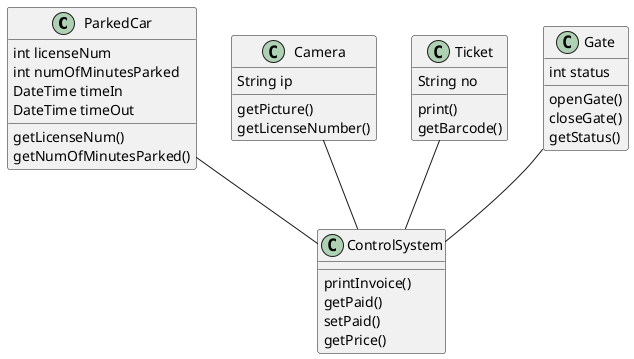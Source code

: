 @startuml
ParkedCar : int licenseNum
ParkedCar : int numOfMinutesParked
ParkedCar : DateTime timeIn
ParkedCar : DateTime timeOut
ParkedCar : getLicenseNum()
ParkedCar : getNumOfMinutesParked()

Camera : String ip
Camera : getPicture()
Camera : getLicenseNumber()

ControlSystem : printInvoice()
ControlSystem : getPaid()
ControlSystem : setPaid()
ControlSystem : getPrice()

Ticket : String no
Ticket : print()
Ticket : getBarcode()

Gate : int status
Gate : openGate()
Gate : closeGate()
Gate : getStatus()

Camera -- ControlSystem
Gate -- ControlSystem
Ticket -- ControlSystem
ParkedCar -- ControlSystem
@enduml